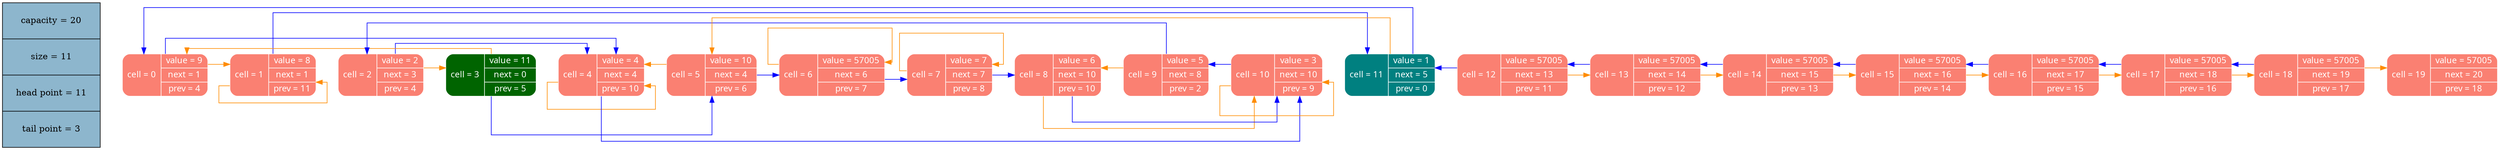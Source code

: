 digraph   
{
rankdir = "LR"
splines = "ortho"

node_stat [margin = "0.3*0.3", style = "filled", shape = "record", fillcolor = "#8DB6CD" label = "capacity = 20 | size = 11 | head point = 11 | tail point = 3"]
{rank = source; node_stat}

node0 [shape = "Mrecord", fillcolor = "#FA8072", style = "filled", fontcolor = "white", fontname = "Calibri", color = "white", label = "{cell = 0\n | {value = 9 |next = 1 |prev = 4}}"]
node1 [shape = "Mrecord", fillcolor = "#FA8072", style = "filled", fontcolor = "white", fontname = "Calibri", color = "white", label = "{cell = 1\n | {value = 8 |next = 1 |prev = 11}}"]
node2 [shape = "Mrecord", fillcolor = "#FA8072", style = "filled", fontcolor = "white", fontname = "Calibri", color = "white", label = "{cell = 2\n | {value = 2 |next = 3 |prev = 4}}"]
node3 [shape = "Mrecord", fillcolor = "#006400", style = "filled", fontcolor = "white", fontname = "Calibri", color = "white", label = "{cell = 3\n | {value = 11 |next = 0 |prev = 5}}"]
node4 [shape = "Mrecord", fillcolor = "#FA8072", style = "filled", fontcolor = "white", fontname = "Calibri", color = "white", label = "{cell = 4\n | {value = 4 |next = 4 |prev = 10}}"]
node5 [shape = "Mrecord", fillcolor = "#FA8072", style = "filled", fontcolor = "white", fontname = "Calibri", color = "white", label = "{cell = 5\n | {value = 10 |next = 4 |prev = 6}}"]
node6 [shape = "Mrecord", fillcolor = "#FA8072", style = "filled", fontcolor = "white", fontname = "Calibri", color = "white", label = "{cell = 6\n | {value = 57005 |next = 6 |prev = 7}}"]
node7 [shape = "Mrecord", fillcolor = "#FA8072", style = "filled", fontcolor = "white", fontname = "Calibri", color = "white", label = "{cell = 7\n | {value = 7 |next = 7 |prev = 8}}"]
node8 [shape = "Mrecord", fillcolor = "#FA8072", style = "filled", fontcolor = "white", fontname = "Calibri", color = "white", label = "{cell = 8\n | {value = 6 |next = 10 |prev = 10}}"]
node9 [shape = "Mrecord", fillcolor = "#FA8072", style = "filled", fontcolor = "white", fontname = "Calibri", color = "white", label = "{cell = 9\n | {value = 5 |next = 8 |prev = 2}}"]
node10 [shape = "Mrecord", fillcolor = "#FA8072", style = "filled", fontcolor = "white", fontname = "Calibri", color = "white", label = "{cell = 10\n | {value = 3 |next = 10 |prev = 9}}"]
node11 [shape = "Mrecord", fillcolor = "#008080", style = "filled", fontcolor = "white", fontname = "Calibri", color = "white", label = "{cell = 11\n | {value = 1 |next = 5 |prev = 0}}"]
node12 [shape = "Mrecord", fillcolor = "#FA8072", style = "filled", fontcolor = "white", fontname = "Calibri", color = "white", label = "{cell = 12\n | {value = 57005 |next = 13 |prev = 11}}"]
node13 [shape = "Mrecord", fillcolor = "#FA8072", style = "filled", fontcolor = "white", fontname = "Calibri", color = "white", label = "{cell = 13\n | {value = 57005 |next = 14 |prev = 12}}"]
node14 [shape = "Mrecord", fillcolor = "#FA8072", style = "filled", fontcolor = "white", fontname = "Calibri", color = "white", label = "{cell = 14\n | {value = 57005 |next = 15 |prev = 13}}"]
node15 [shape = "Mrecord", fillcolor = "#FA8072", style = "filled", fontcolor = "white", fontname = "Calibri", color = "white", label = "{cell = 15\n | {value = 57005 |next = 16 |prev = 14}}"]
node16 [shape = "Mrecord", fillcolor = "#FA8072", style = "filled", fontcolor = "white", fontname = "Calibri", color = "white", label = "{cell = 16\n | {value = 57005 |next = 17 |prev = 15}}"]
node17 [shape = "Mrecord", fillcolor = "#FA8072", style = "filled", fontcolor = "white", fontname = "Calibri", color = "white", label = "{cell = 17\n | {value = 57005 |next = 18 |prev = 16}}"]
node18 [shape = "Mrecord", fillcolor = "#FA8072", style = "filled", fontcolor = "white", fontname = "Calibri", color = "white", label = "{cell = 18\n | {value = 57005 |next = 19 |prev = 17}}"]
node19 [shape = "Mrecord", fillcolor = "#FA8072", style = "filled", fontcolor = "white", fontname = "Calibri", color = "white", label = "{cell = 19\n | {value = 57005 |next = 20 |prev = 18}}"]
node0 -> node1 [color = "black", style = "invis", constraint = true, fillcolor = "",   fontcolor = "", fontname = "Calibri", label = ""];
node0 -> node1 [color = "#FF8C00", style = "", constraint = false, fillcolor = "",   fontcolor = "", fontname = "Calibri", label = ""];
node0 -> node4 [color = "blue", style = "", constraint = false, fillcolor = "",   fontcolor = "", fontname = "Calibri", label = ""];
node1 -> node2 [color = "black", style = "invis", constraint = true, fillcolor = "",   fontcolor = "", fontname = "Calibri", label = ""];
node1 -> node1 [color = "#FF8C00", style = "", constraint = false, fillcolor = "",   fontcolor = "", fontname = "Calibri", label = ""];
node1 -> node11 [color = "blue", style = "", constraint = false, fillcolor = "",   fontcolor = "", fontname = "Calibri", label = ""];
node2 -> node3 [color = "black", style = "invis", constraint = true, fillcolor = "",   fontcolor = "", fontname = "Calibri", label = ""];
node2 -> node3 [color = "#FF8C00", style = "", constraint = false, fillcolor = "",   fontcolor = "", fontname = "Calibri", label = ""];
node2 -> node4 [color = "blue", style = "", constraint = false, fillcolor = "",   fontcolor = "", fontname = "Calibri", label = ""];
node3 -> node4 [color = "black", style = "invis", constraint = true, fillcolor = "",   fontcolor = "", fontname = "Calibri", label = ""];
node3 -> node0 [color = "#FF8C00", style = "", constraint = false, fillcolor = "",   fontcolor = "", fontname = "Calibri", label = ""];
node3 -> node5 [color = "blue", style = "", constraint = false, fillcolor = "",   fontcolor = "", fontname = "Calibri", label = ""];
node4 -> node5 [color = "black", style = "invis", constraint = true, fillcolor = "",   fontcolor = "", fontname = "Calibri", label = ""];
node4 -> node4 [color = "#FF8C00", style = "", constraint = false, fillcolor = "",   fontcolor = "", fontname = "Calibri", label = ""];
node4 -> node10 [color = "blue", style = "", constraint = false, fillcolor = "",   fontcolor = "", fontname = "Calibri", label = ""];
node5 -> node6 [color = "black", style = "invis", constraint = true, fillcolor = "",   fontcolor = "", fontname = "Calibri", label = ""];
node5 -> node4 [color = "#FF8C00", style = "", constraint = false, fillcolor = "",   fontcolor = "", fontname = "Calibri", label = ""];
node5 -> node6 [color = "blue", style = "", constraint = false, fillcolor = "",   fontcolor = "", fontname = "Calibri", label = ""];
node6 -> node7 [color = "black", style = "invis", constraint = true, fillcolor = "",   fontcolor = "", fontname = "Calibri", label = ""];
node6 -> node6 [color = "#FF8C00", style = "", constraint = false, fillcolor = "",   fontcolor = "", fontname = "Calibri", label = ""];
node6 -> node7 [color = "blue", style = "", constraint = false, fillcolor = "",   fontcolor = "", fontname = "Calibri", label = ""];
node7 -> node8 [color = "black", style = "invis", constraint = true, fillcolor = "",   fontcolor = "", fontname = "Calibri", label = ""];
node7 -> node7 [color = "#FF8C00", style = "", constraint = false, fillcolor = "",   fontcolor = "", fontname = "Calibri", label = ""];
node7 -> node8 [color = "blue", style = "", constraint = false, fillcolor = "",   fontcolor = "", fontname = "Calibri", label = ""];
node8 -> node9 [color = "black", style = "invis", constraint = true, fillcolor = "",   fontcolor = "", fontname = "Calibri", label = ""];
node8 -> node10 [color = "#FF8C00", style = "", constraint = false, fillcolor = "",   fontcolor = "", fontname = "Calibri", label = ""];
node8 -> node10 [color = "blue", style = "", constraint = false, fillcolor = "",   fontcolor = "", fontname = "Calibri", label = ""];
node9 -> node10 [color = "black", style = "invis", constraint = true, fillcolor = "",   fontcolor = "", fontname = "Calibri", label = ""];
node9 -> node8 [color = "#FF8C00", style = "", constraint = false, fillcolor = "",   fontcolor = "", fontname = "Calibri", label = ""];
node9 -> node2 [color = "blue", style = "", constraint = false, fillcolor = "",   fontcolor = "", fontname = "Calibri", label = ""];
node10 -> node11 [color = "black", style = "invis", constraint = true, fillcolor = "",   fontcolor = "", fontname = "Calibri", label = ""];
node10 -> node10 [color = "#FF8C00", style = "", constraint = false, fillcolor = "",   fontcolor = "", fontname = "Calibri", label = ""];
node10 -> node9 [color = "blue", style = "", constraint = false, fillcolor = "",   fontcolor = "", fontname = "Calibri", label = ""];
node11 -> node12 [color = "black", style = "invis", constraint = true, fillcolor = "",   fontcolor = "", fontname = "Calibri", label = ""];
node11 -> node5 [color = "#FF8C00", style = "", constraint = false, fillcolor = "",   fontcolor = "", fontname = "Calibri", label = ""];
node11 -> node0 [color = "blue", style = "", constraint = false, fillcolor = "",   fontcolor = "", fontname = "Calibri", label = ""];
node12 -> node13 [color = "black", style = "invis", constraint = true, fillcolor = "",   fontcolor = "", fontname = "Calibri", label = ""];
node12 -> node13 [color = "#FF8C00", style = "", constraint = false, fillcolor = "",   fontcolor = "", fontname = "Calibri", label = ""];
node12 -> node11 [color = "blue", style = "", constraint = false, fillcolor = "",   fontcolor = "", fontname = "Calibri", label = ""];
node13 -> node14 [color = "black", style = "invis", constraint = true, fillcolor = "",   fontcolor = "", fontname = "Calibri", label = ""];
node13 -> node14 [color = "#FF8C00", style = "", constraint = false, fillcolor = "",   fontcolor = "", fontname = "Calibri", label = ""];
node13 -> node12 [color = "blue", style = "", constraint = false, fillcolor = "",   fontcolor = "", fontname = "Calibri", label = ""];
node14 -> node15 [color = "black", style = "invis", constraint = true, fillcolor = "",   fontcolor = "", fontname = "Calibri", label = ""];
node14 -> node15 [color = "#FF8C00", style = "", constraint = false, fillcolor = "",   fontcolor = "", fontname = "Calibri", label = ""];
node14 -> node13 [color = "blue", style = "", constraint = false, fillcolor = "",   fontcolor = "", fontname = "Calibri", label = ""];
node15 -> node16 [color = "black", style = "invis", constraint = true, fillcolor = "",   fontcolor = "", fontname = "Calibri", label = ""];
node15 -> node16 [color = "#FF8C00", style = "", constraint = false, fillcolor = "",   fontcolor = "", fontname = "Calibri", label = ""];
node15 -> node14 [color = "blue", style = "", constraint = false, fillcolor = "",   fontcolor = "", fontname = "Calibri", label = ""];
node16 -> node17 [color = "black", style = "invis", constraint = true, fillcolor = "",   fontcolor = "", fontname = "Calibri", label = ""];
node16 -> node17 [color = "#FF8C00", style = "", constraint = false, fillcolor = "",   fontcolor = "", fontname = "Calibri", label = ""];
node16 -> node15 [color = "blue", style = "", constraint = false, fillcolor = "",   fontcolor = "", fontname = "Calibri", label = ""];
node17 -> node18 [color = "black", style = "invis", constraint = true, fillcolor = "",   fontcolor = "", fontname = "Calibri", label = ""];
node17 -> node18 [color = "#FF8C00", style = "", constraint = false, fillcolor = "",   fontcolor = "", fontname = "Calibri", label = ""];
node17 -> node16 [color = "blue", style = "", constraint = false, fillcolor = "",   fontcolor = "", fontname = "Calibri", label = ""];
node18 -> node19 [color = "black", style = "invis", constraint = true, fillcolor = "",   fontcolor = "", fontname = "Calibri", label = ""];
node18 -> node19 [color = "#FF8C00", style = "", constraint = false, fillcolor = "",   fontcolor = "", fontname = "Calibri", label = ""];
node18 -> node17 [color = "blue", style = "", constraint = false, fillcolor = "",   fontcolor = "", fontname = "Calibri", label = ""];
}
